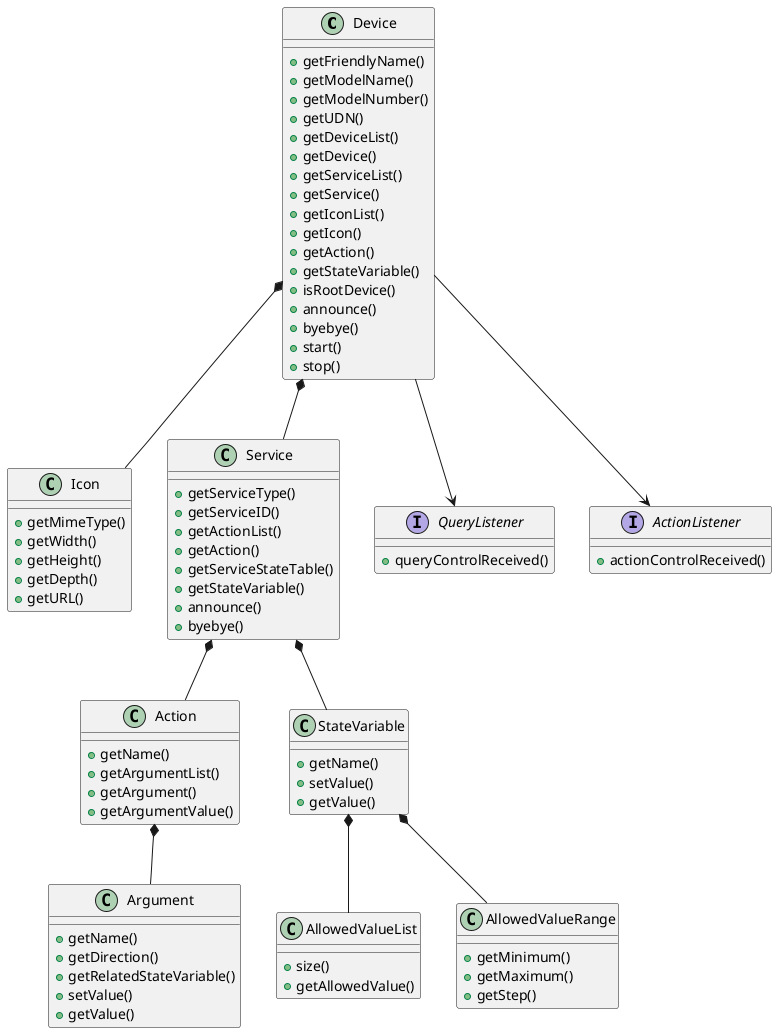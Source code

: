 @startuml
Device *-- Icon
Device *-- Service
Service *-- Action
Action *-- Argument
Service *-- StateVariable
StateVariable *-- AllowedValueList
StateVariable *-- AllowedValueRange
Device --> QueryListener
Device --> ActionListener

class Device {
+getFriendlyName()
+getModelName()
+getModelNumber()
+getUDN()
+getDeviceList()
+getDevice()
+getServiceList()
+getService()
+getIconList()
+getIcon()
+getAction()
+getStateVariable()
+isRootDevice()
+announce()
+byebye()
+start()
+stop()
}

class Service {
+getServiceType()
+getServiceID()
+getActionList()
+getAction()
+getServiceStateTable()
+getStateVariable()
+announce()
+byebye()
}

class Icon {
+getMimeType()
+getWidth()
+getHeight()
+getDepth()
+getURL()    
}

class Action {
+getName()
+getArgumentList()
+getArgument()
+getArgumentValue()
}

class StateVariable {
+getName()
+setValue()
+getValue()
}

class Argument {
+getName()
+getDirection()
+getRelatedStateVariable()
+setValue()
+getValue()
}

class AllowedValueList {
+size() 
+getAllowedValue()
}

class AllowedValueRange {
+getMinimum()
+getMaximum() 
+getStep()
}

interface QueryListener {
+queryControlReceived()
}

interface ActionListener {
+actionControlReceived()
}

@enduml
